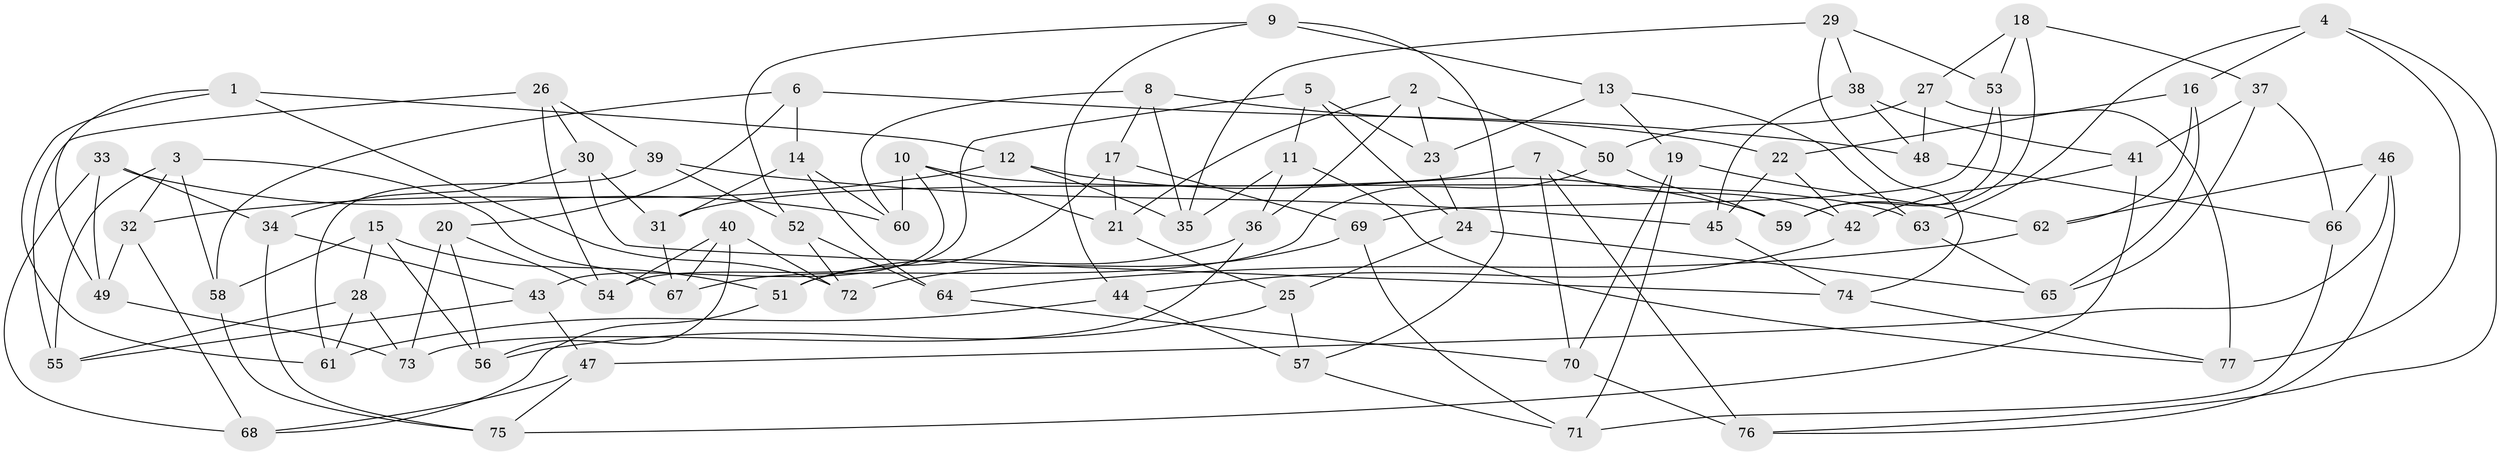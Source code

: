 // coarse degree distribution, {4: 0.5789473684210527, 3: 0.13157894736842105, 5: 0.07894736842105263, 8: 0.05263157894736842, 6: 0.05263157894736842, 10: 0.05263157894736842, 7: 0.05263157894736842}
// Generated by graph-tools (version 1.1) at 2025/01/03/04/25 22:01:55]
// undirected, 77 vertices, 154 edges
graph export_dot {
graph [start="1"]
  node [color=gray90,style=filled];
  1;
  2;
  3;
  4;
  5;
  6;
  7;
  8;
  9;
  10;
  11;
  12;
  13;
  14;
  15;
  16;
  17;
  18;
  19;
  20;
  21;
  22;
  23;
  24;
  25;
  26;
  27;
  28;
  29;
  30;
  31;
  32;
  33;
  34;
  35;
  36;
  37;
  38;
  39;
  40;
  41;
  42;
  43;
  44;
  45;
  46;
  47;
  48;
  49;
  50;
  51;
  52;
  53;
  54;
  55;
  56;
  57;
  58;
  59;
  60;
  61;
  62;
  63;
  64;
  65;
  66;
  67;
  68;
  69;
  70;
  71;
  72;
  73;
  74;
  75;
  76;
  77;
  1 -- 61;
  1 -- 72;
  1 -- 49;
  1 -- 12;
  2 -- 36;
  2 -- 21;
  2 -- 50;
  2 -- 23;
  3 -- 58;
  3 -- 55;
  3 -- 32;
  3 -- 67;
  4 -- 63;
  4 -- 16;
  4 -- 77;
  4 -- 76;
  5 -- 54;
  5 -- 24;
  5 -- 23;
  5 -- 11;
  6 -- 58;
  6 -- 20;
  6 -- 14;
  6 -- 48;
  7 -- 76;
  7 -- 70;
  7 -- 31;
  7 -- 42;
  8 -- 17;
  8 -- 22;
  8 -- 35;
  8 -- 60;
  9 -- 13;
  9 -- 44;
  9 -- 52;
  9 -- 57;
  10 -- 60;
  10 -- 43;
  10 -- 21;
  10 -- 63;
  11 -- 77;
  11 -- 35;
  11 -- 36;
  12 -- 35;
  12 -- 59;
  12 -- 32;
  13 -- 23;
  13 -- 19;
  13 -- 63;
  14 -- 31;
  14 -- 60;
  14 -- 64;
  15 -- 58;
  15 -- 56;
  15 -- 28;
  15 -- 51;
  16 -- 65;
  16 -- 62;
  16 -- 22;
  17 -- 51;
  17 -- 69;
  17 -- 21;
  18 -- 27;
  18 -- 59;
  18 -- 53;
  18 -- 37;
  19 -- 62;
  19 -- 71;
  19 -- 70;
  20 -- 56;
  20 -- 54;
  20 -- 73;
  21 -- 25;
  22 -- 42;
  22 -- 45;
  23 -- 24;
  24 -- 65;
  24 -- 25;
  25 -- 56;
  25 -- 57;
  26 -- 39;
  26 -- 54;
  26 -- 30;
  26 -- 55;
  27 -- 48;
  27 -- 50;
  27 -- 77;
  28 -- 61;
  28 -- 55;
  28 -- 73;
  29 -- 38;
  29 -- 53;
  29 -- 35;
  29 -- 74;
  30 -- 34;
  30 -- 31;
  30 -- 74;
  31 -- 67;
  32 -- 68;
  32 -- 49;
  33 -- 68;
  33 -- 60;
  33 -- 34;
  33 -- 49;
  34 -- 43;
  34 -- 75;
  36 -- 51;
  36 -- 73;
  37 -- 66;
  37 -- 65;
  37 -- 41;
  38 -- 41;
  38 -- 48;
  38 -- 45;
  39 -- 45;
  39 -- 61;
  39 -- 52;
  40 -- 54;
  40 -- 72;
  40 -- 56;
  40 -- 67;
  41 -- 75;
  41 -- 42;
  42 -- 44;
  43 -- 55;
  43 -- 47;
  44 -- 57;
  44 -- 61;
  45 -- 74;
  46 -- 66;
  46 -- 76;
  46 -- 47;
  46 -- 62;
  47 -- 68;
  47 -- 75;
  48 -- 66;
  49 -- 73;
  50 -- 67;
  50 -- 59;
  51 -- 68;
  52 -- 72;
  52 -- 64;
  53 -- 69;
  53 -- 59;
  57 -- 71;
  58 -- 75;
  62 -- 64;
  63 -- 65;
  64 -- 70;
  66 -- 71;
  69 -- 71;
  69 -- 72;
  70 -- 76;
  74 -- 77;
}
